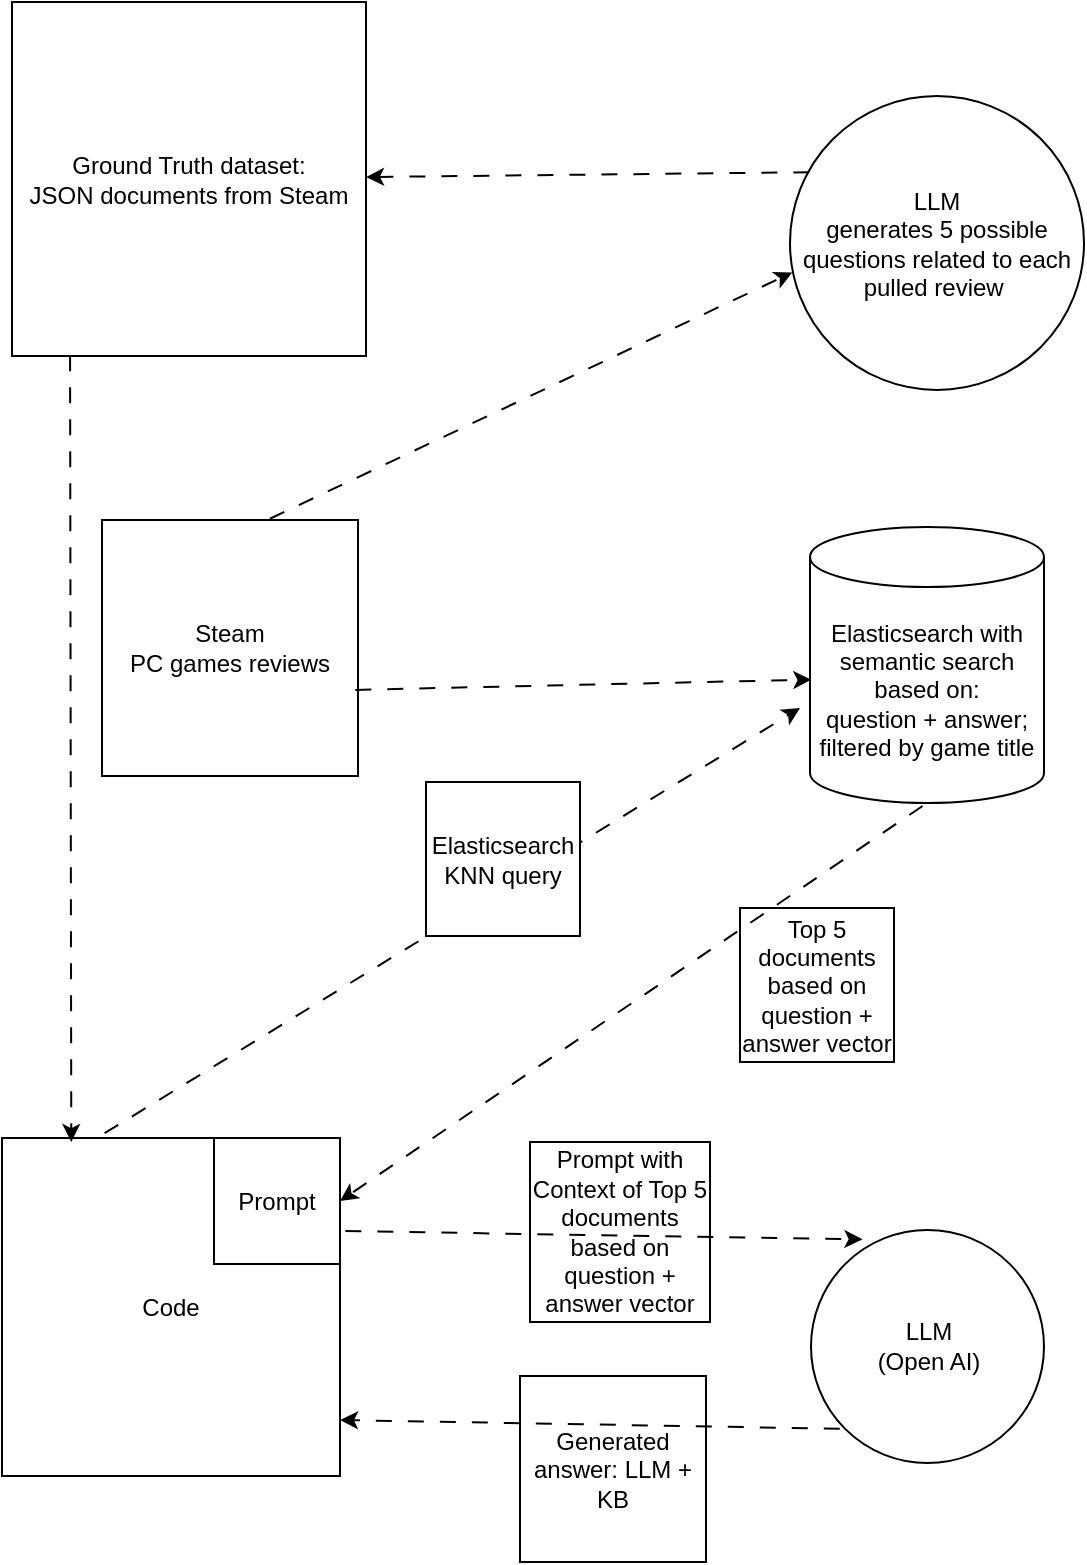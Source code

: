 <mxfile version="24.7.17">
  <diagram name="Strona-1" id="BRqJcOdC3hm6dS2eJiEw">
    <mxGraphModel dx="1197" dy="1940" grid="0" gridSize="10" guides="1" tooltips="1" connect="1" arrows="1" fold="1" page="0" pageScale="1" pageWidth="827" pageHeight="1169" math="0" shadow="0">
      <root>
        <mxCell id="0" />
        <mxCell id="1" parent="0" />
        <mxCell id="alzlcoUCltknUSo9MDlO-3" value="Elasticsearch with semantic search based on:&lt;br&gt;question + answer; filtered by game title" style="shape=cylinder3;whiteSpace=wrap;html=1;boundedLbl=1;backgroundOutline=1;size=15;" vertex="1" parent="1">
          <mxGeometry x="13" y="-141.5" width="117" height="138" as="geometry" />
        </mxCell>
        <mxCell id="alzlcoUCltknUSo9MDlO-4" value="Code" style="whiteSpace=wrap;html=1;aspect=fixed;" vertex="1" parent="1">
          <mxGeometry x="-391" y="164" width="169" height="169" as="geometry" />
        </mxCell>
        <mxCell id="alzlcoUCltknUSo9MDlO-7" value="" style="endArrow=classic;html=1;rounded=0;flowAnimation=1;" edge="1" parent="1">
          <mxGeometry width="50" height="50" relative="1" as="geometry">
            <mxPoint x="-342" y="163" as="sourcePoint" />
            <mxPoint x="8" y="-51" as="targetPoint" />
          </mxGeometry>
        </mxCell>
        <mxCell id="alzlcoUCltknUSo9MDlO-8" value="LLM&lt;br&gt;(Open AI)" style="ellipse;whiteSpace=wrap;html=1;aspect=fixed;" vertex="1" parent="1">
          <mxGeometry x="13.5" y="210" width="116.5" height="116.5" as="geometry" />
        </mxCell>
        <mxCell id="alzlcoUCltknUSo9MDlO-11" value="Prompt" style="whiteSpace=wrap;html=1;aspect=fixed;" vertex="1" parent="1">
          <mxGeometry x="-285" y="164" width="63" height="63" as="geometry" />
        </mxCell>
        <mxCell id="alzlcoUCltknUSo9MDlO-13" value="Steam&lt;br&gt;PC games reviews" style="whiteSpace=wrap;html=1;aspect=fixed;" vertex="1" parent="1">
          <mxGeometry x="-341" y="-145" width="128" height="128" as="geometry" />
        </mxCell>
        <mxCell id="alzlcoUCltknUSo9MDlO-14" value="LLM&lt;br&gt;generates 5 possible questions related to each pulled review&amp;nbsp;" style="ellipse;whiteSpace=wrap;html=1;aspect=fixed;" vertex="1" parent="1">
          <mxGeometry x="3" y="-357" width="147" height="147" as="geometry" />
        </mxCell>
        <mxCell id="alzlcoUCltknUSo9MDlO-15" value="" style="endArrow=classic;html=1;rounded=0;flowAnimation=1;entryX=0.008;entryY=0.6;entryDx=0;entryDy=0;entryPerimeter=0;exitX=0.637;exitY=0.004;exitDx=0;exitDy=0;exitPerimeter=0;" edge="1" parent="1" source="alzlcoUCltknUSo9MDlO-13" target="alzlcoUCltknUSo9MDlO-14">
          <mxGeometry width="50" height="50" relative="1" as="geometry">
            <mxPoint x="-280" y="-166" as="sourcePoint" />
            <mxPoint x="-35" y="-333" as="targetPoint" />
          </mxGeometry>
        </mxCell>
        <mxCell id="alzlcoUCltknUSo9MDlO-16" value="Ground Truth dataset:&lt;br&gt;JSON documents from Steam" style="whiteSpace=wrap;html=1;aspect=fixed;" vertex="1" parent="1">
          <mxGeometry x="-386" y="-404" width="177" height="177" as="geometry" />
        </mxCell>
        <mxCell id="alzlcoUCltknUSo9MDlO-17" value="" style="endArrow=classic;html=1;rounded=0;flowAnimation=1;exitX=0.084;exitY=0.259;exitDx=0;exitDy=0;exitPerimeter=0;" edge="1" parent="1" source="alzlcoUCltknUSo9MDlO-14" target="alzlcoUCltknUSo9MDlO-16">
          <mxGeometry width="50" height="50" relative="1" as="geometry">
            <mxPoint x="-62" y="-132" as="sourcePoint" />
            <mxPoint x="201" y="-308" as="targetPoint" />
          </mxGeometry>
        </mxCell>
        <mxCell id="alzlcoUCltknUSo9MDlO-18" value="" style="endArrow=classic;html=1;rounded=0;flowAnimation=1;entryX=0.006;entryY=0.553;entryDx=0;entryDy=0;entryPerimeter=0;exitX=0.864;exitY=-0.006;exitDx=0;exitDy=0;exitPerimeter=0;" edge="1" parent="1" target="alzlcoUCltknUSo9MDlO-3">
          <mxGeometry width="50" height="50" relative="1" as="geometry">
            <mxPoint x="-217" y="-60" as="sourcePoint" />
            <mxPoint x="46" y="-236" as="targetPoint" />
          </mxGeometry>
        </mxCell>
        <mxCell id="alzlcoUCltknUSo9MDlO-19" value="Elasticsearch KNN query" style="whiteSpace=wrap;html=1;aspect=fixed;" vertex="1" parent="1">
          <mxGeometry x="-179" y="-14" width="77" height="77" as="geometry" />
        </mxCell>
        <mxCell id="alzlcoUCltknUSo9MDlO-20" value="Top 5 documents based on question + answer vector" style="whiteSpace=wrap;html=1;aspect=fixed;" vertex="1" parent="1">
          <mxGeometry x="-22" y="49" width="77" height="77" as="geometry" />
        </mxCell>
        <mxCell id="alzlcoUCltknUSo9MDlO-21" value="" style="endArrow=classic;html=1;rounded=0;flowAnimation=1;exitX=0.5;exitY=1;exitDx=0;exitDy=0;exitPerimeter=0;entryX=1;entryY=0.5;entryDx=0;entryDy=0;" edge="1" parent="1" source="alzlcoUCltknUSo9MDlO-3" target="alzlcoUCltknUSo9MDlO-11">
          <mxGeometry width="50" height="50" relative="1" as="geometry">
            <mxPoint x="-190" y="276" as="sourcePoint" />
            <mxPoint x="-228" y="456" as="targetPoint" />
          </mxGeometry>
        </mxCell>
        <mxCell id="alzlcoUCltknUSo9MDlO-22" value="Prompt with Context of Top 5 documents based on question + answer vector" style="whiteSpace=wrap;html=1;aspect=fixed;" vertex="1" parent="1">
          <mxGeometry x="-127" y="166" width="90" height="90" as="geometry" />
        </mxCell>
        <mxCell id="alzlcoUCltknUSo9MDlO-23" value="" style="endArrow=classic;html=1;rounded=0;flowAnimation=1;entryX=0.221;entryY=0.04;entryDx=0;entryDy=0;entryPerimeter=0;" edge="1" parent="1" target="alzlcoUCltknUSo9MDlO-8">
          <mxGeometry width="50" height="50" relative="1" as="geometry">
            <mxPoint x="-222" y="210.5" as="sourcePoint" />
            <mxPoint x="198" y="173" as="targetPoint" />
          </mxGeometry>
        </mxCell>
        <mxCell id="alzlcoUCltknUSo9MDlO-24" value="Generated answer: LLM + KB" style="whiteSpace=wrap;html=1;aspect=fixed;" vertex="1" parent="1">
          <mxGeometry x="-132" y="283" width="93" height="93" as="geometry" />
        </mxCell>
        <mxCell id="alzlcoUCltknUSo9MDlO-25" value="" style="endArrow=classic;html=1;rounded=0;flowAnimation=1;exitX=0;exitY=1;exitDx=0;exitDy=0;entryX=1;entryY=0.5;entryDx=0;entryDy=0;" edge="1" parent="1" source="alzlcoUCltknUSo9MDlO-8">
          <mxGeometry width="50" height="50" relative="1" as="geometry">
            <mxPoint x="72" y="106" as="sourcePoint" />
            <mxPoint x="-222" y="305" as="targetPoint" />
          </mxGeometry>
        </mxCell>
        <mxCell id="alzlcoUCltknUSo9MDlO-27" value="" style="endArrow=classic;html=1;rounded=0;flowAnimation=1;exitX=0.164;exitY=0.983;exitDx=0;exitDy=0;exitPerimeter=0;entryX=0.205;entryY=0.012;entryDx=0;entryDy=0;entryPerimeter=0;" edge="1" parent="1" source="alzlcoUCltknUSo9MDlO-16" target="alzlcoUCltknUSo9MDlO-4">
          <mxGeometry width="50" height="50" relative="1" as="geometry">
            <mxPoint x="-408" y="15" as="sourcePoint" />
            <mxPoint x="-357" y="-160" as="targetPoint" />
          </mxGeometry>
        </mxCell>
      </root>
    </mxGraphModel>
  </diagram>
</mxfile>
